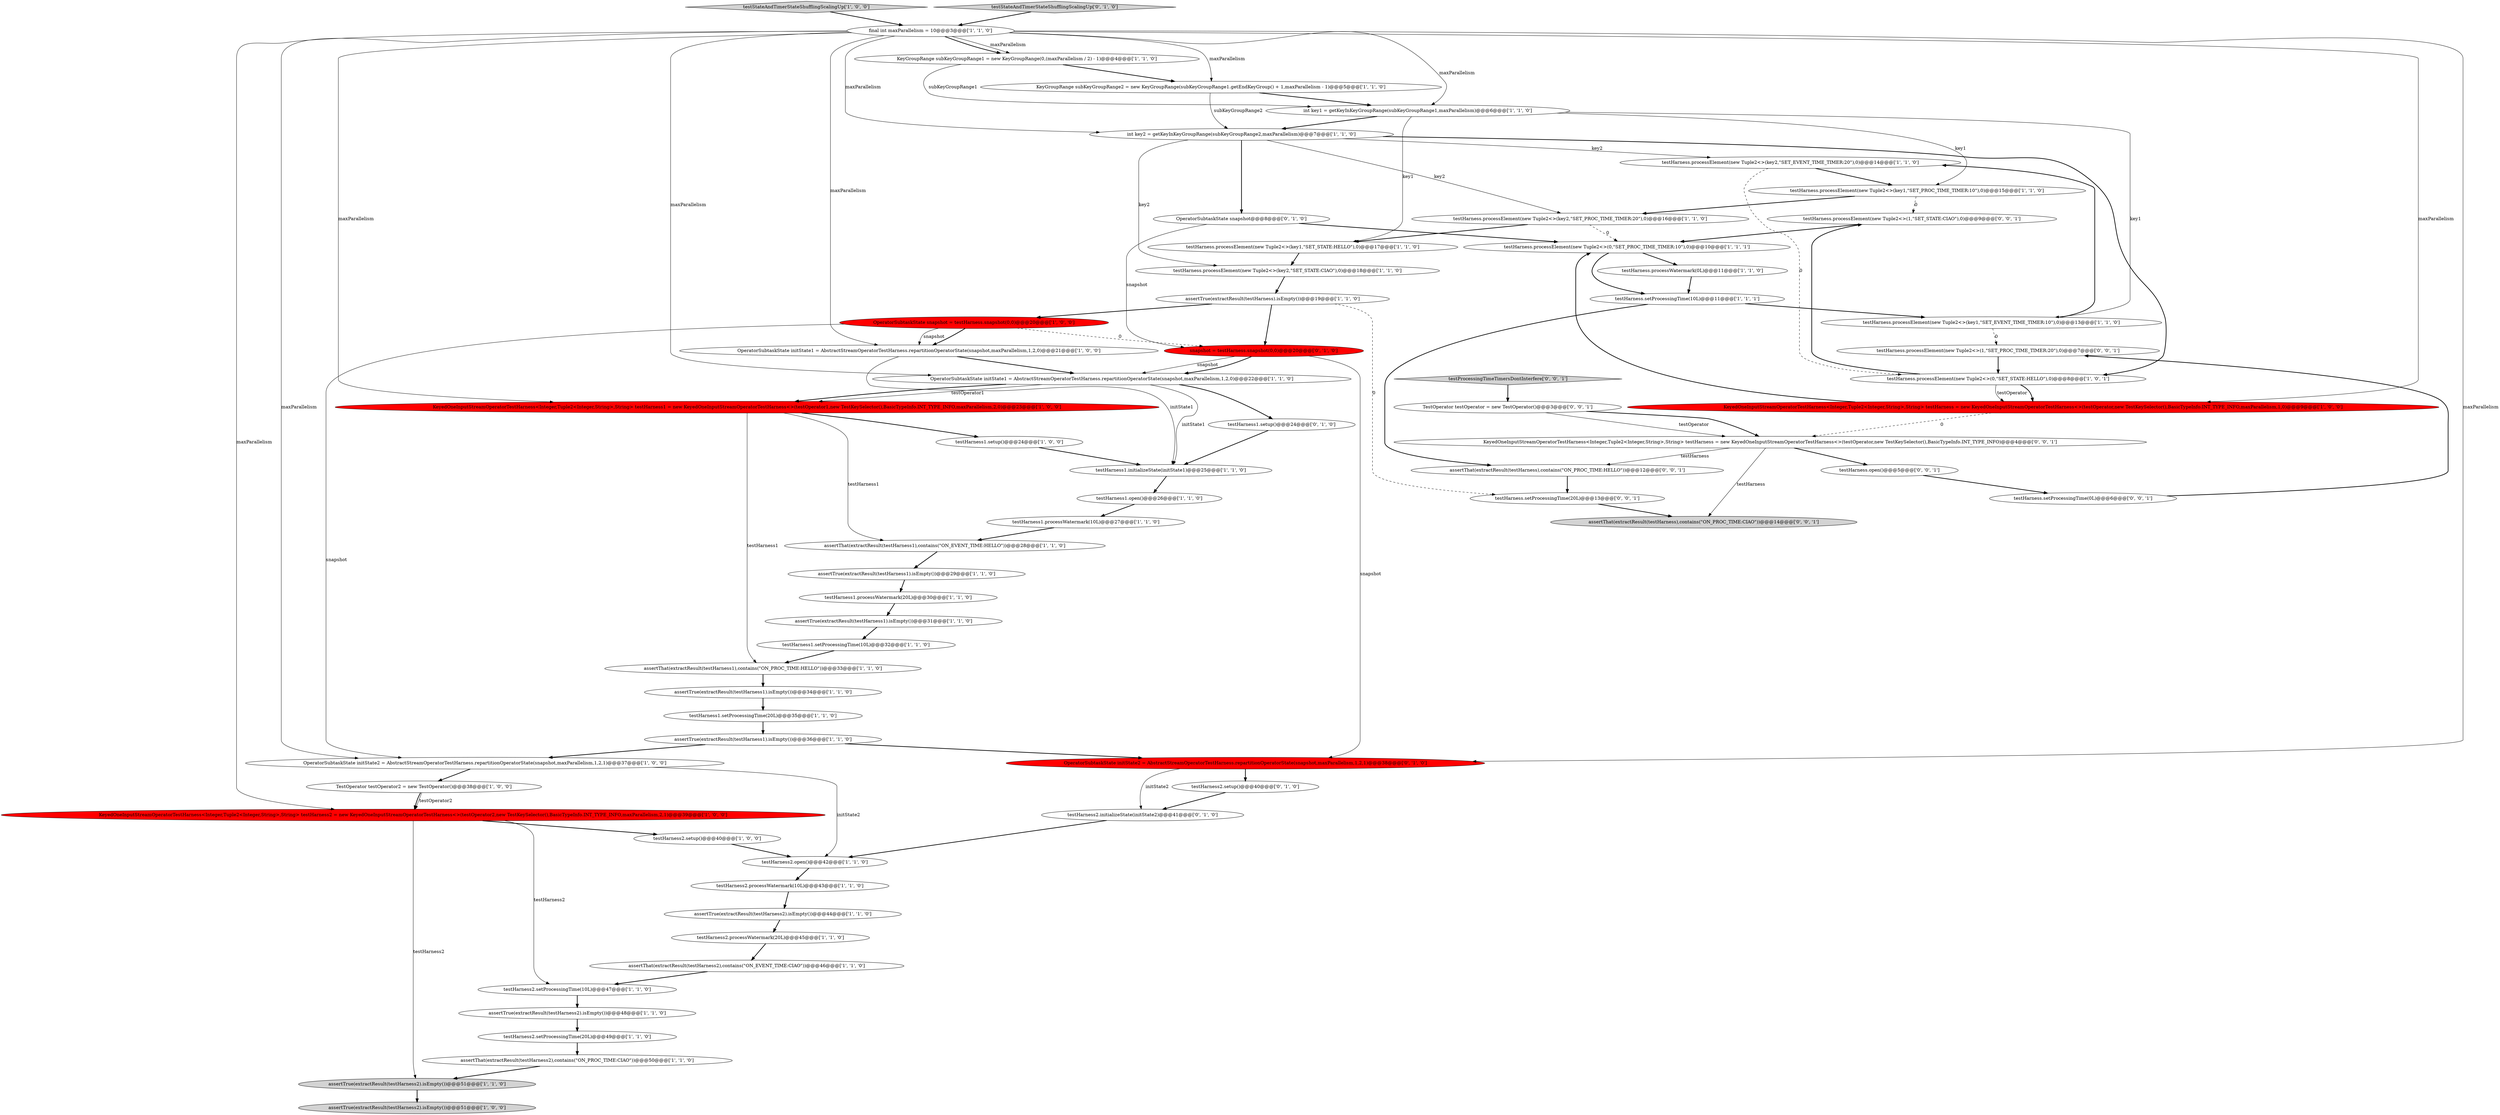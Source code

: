 digraph {
21 [style = filled, label = "testHarness.processElement(new Tuple2<>(key2,\"SET_EVENT_TIME_TIMER:20\"),0)@@@14@@@['1', '1', '0']", fillcolor = white, shape = ellipse image = "AAA0AAABBB1BBB"];
41 [style = filled, label = "assertTrue(extractResult(testHarness1).isEmpty())@@@29@@@['1', '1', '0']", fillcolor = white, shape = ellipse image = "AAA0AAABBB1BBB"];
45 [style = filled, label = "assertTrue(extractResult(testHarness1).isEmpty())@@@31@@@['1', '1', '0']", fillcolor = white, shape = ellipse image = "AAA0AAABBB1BBB"];
54 [style = filled, label = "OperatorSubtaskState initState2 = AbstractStreamOperatorTestHarness.repartitionOperatorState(snapshot,maxParallelism,1,2,1)@@@38@@@['0', '1', '0']", fillcolor = red, shape = ellipse image = "AAA1AAABBB2BBB"];
63 [style = filled, label = "testHarness.setProcessingTime(20L)@@@13@@@['0', '0', '1']", fillcolor = white, shape = ellipse image = "AAA0AAABBB3BBB"];
53 [style = filled, label = "testHarness2.setup()@@@40@@@['0', '1', '0']", fillcolor = white, shape = ellipse image = "AAA0AAABBB2BBB"];
64 [style = filled, label = "KeyedOneInputStreamOperatorTestHarness<Integer,Tuple2<Integer,String>,String> testHarness = new KeyedOneInputStreamOperatorTestHarness<>(testOperator,new TestKeySelector(),BasicTypeInfo.INT_TYPE_INFO)@@@4@@@['0', '0', '1']", fillcolor = white, shape = ellipse image = "AAA0AAABBB3BBB"];
49 [style = filled, label = "OperatorSubtaskState initState1 = AbstractStreamOperatorTestHarness.repartitionOperatorState(snapshot,maxParallelism,1,2,0)@@@21@@@['1', '0', '0']", fillcolor = white, shape = ellipse image = "AAA0AAABBB1BBB"];
44 [style = filled, label = "testHarness2.open()@@@42@@@['1', '1', '0']", fillcolor = white, shape = ellipse image = "AAA0AAABBB1BBB"];
22 [style = filled, label = "assertThat(extractResult(testHarness2),contains(\"ON_EVENT_TIME:CIAO\"))@@@46@@@['1', '1', '0']", fillcolor = white, shape = ellipse image = "AAA0AAABBB1BBB"];
24 [style = filled, label = "testHarness1.setProcessingTime(10L)@@@32@@@['1', '1', '0']", fillcolor = white, shape = ellipse image = "AAA0AAABBB1BBB"];
28 [style = filled, label = "testHarness.processElement(new Tuple2<>(0,\"SET_PROC_TIME_TIMER:10\"),0)@@@10@@@['1', '1', '1']", fillcolor = white, shape = ellipse image = "AAA0AAABBB1BBB"];
36 [style = filled, label = "KeyedOneInputStreamOperatorTestHarness<Integer,Tuple2<Integer,String>,String> testHarness1 = new KeyedOneInputStreamOperatorTestHarness<>(testOperator1,new TestKeySelector(),BasicTypeInfo.INT_TYPE_INFO,maxParallelism,2,0)@@@23@@@['1', '0', '0']", fillcolor = red, shape = ellipse image = "AAA1AAABBB1BBB"];
37 [style = filled, label = "testHarness.processElement(new Tuple2<>(key1,\"SET_EVENT_TIME_TIMER:10\"),0)@@@13@@@['1', '1', '0']", fillcolor = white, shape = ellipse image = "AAA0AAABBB1BBB"];
13 [style = filled, label = "OperatorSubtaskState initState2 = AbstractStreamOperatorTestHarness.repartitionOperatorState(snapshot,maxParallelism,1,2,1)@@@37@@@['1', '0', '0']", fillcolor = white, shape = ellipse image = "AAA0AAABBB1BBB"];
23 [style = filled, label = "testHarness1.initializeState(initState1)@@@25@@@['1', '1', '0']", fillcolor = white, shape = ellipse image = "AAA0AAABBB1BBB"];
27 [style = filled, label = "int key2 = getKeyInKeyGroupRange(subKeyGroupRange2,maxParallelism)@@@7@@@['1', '1', '0']", fillcolor = white, shape = ellipse image = "AAA0AAABBB1BBB"];
19 [style = filled, label = "OperatorSubtaskState snapshot = testHarness.snapshot(0,0)@@@20@@@['1', '0', '0']", fillcolor = red, shape = ellipse image = "AAA1AAABBB1BBB"];
56 [style = filled, label = "testHarness1.setup()@@@24@@@['0', '1', '0']", fillcolor = white, shape = ellipse image = "AAA0AAABBB2BBB"];
7 [style = filled, label = "KeyGroupRange subKeyGroupRange1 = new KeyGroupRange(0,(maxParallelism / 2) - 1)@@@4@@@['1', '1', '0']", fillcolor = white, shape = ellipse image = "AAA0AAABBB1BBB"];
65 [style = filled, label = "TestOperator testOperator = new TestOperator()@@@3@@@['0', '0', '1']", fillcolor = white, shape = ellipse image = "AAA0AAABBB3BBB"];
17 [style = filled, label = "testHarness.processWatermark(0L)@@@11@@@['1', '1', '0']", fillcolor = white, shape = ellipse image = "AAA0AAABBB1BBB"];
11 [style = filled, label = "testHarness1.setup()@@@24@@@['1', '0', '0']", fillcolor = white, shape = ellipse image = "AAA0AAABBB1BBB"];
60 [style = filled, label = "assertThat(extractResult(testHarness),contains(\"ON_PROC_TIME:CIAO\"))@@@14@@@['0', '0', '1']", fillcolor = lightgray, shape = ellipse image = "AAA0AAABBB3BBB"];
40 [style = filled, label = "KeyedOneInputStreamOperatorTestHarness<Integer,Tuple2<Integer,String>,String> testHarness2 = new KeyedOneInputStreamOperatorTestHarness<>(testOperator2,new TestKeySelector(),BasicTypeInfo.INT_TYPE_INFO,maxParallelism,2,1)@@@39@@@['1', '0', '0']", fillcolor = red, shape = ellipse image = "AAA1AAABBB1BBB"];
3 [style = filled, label = "testHarness.processElement(new Tuple2<>(key1,\"SET_PROC_TIME_TIMER:10\"),0)@@@15@@@['1', '1', '0']", fillcolor = white, shape = ellipse image = "AAA0AAABBB1BBB"];
61 [style = filled, label = "testHarness.processElement(new Tuple2<>(1,\"SET_STATE:CIAO\"),0)@@@9@@@['0', '0', '1']", fillcolor = white, shape = ellipse image = "AAA0AAABBB3BBB"];
1 [style = filled, label = "testHarness2.setProcessingTime(20L)@@@49@@@['1', '1', '0']", fillcolor = white, shape = ellipse image = "AAA0AAABBB1BBB"];
29 [style = filled, label = "testHarness.processElement(new Tuple2<>(key2,\"SET_PROC_TIME_TIMER:20\"),0)@@@16@@@['1', '1', '0']", fillcolor = white, shape = ellipse image = "AAA0AAABBB1BBB"];
42 [style = filled, label = "KeyedOneInputStreamOperatorTestHarness<Integer,Tuple2<Integer,String>,String> testHarness = new KeyedOneInputStreamOperatorTestHarness<>(testOperator,new TestKeySelector(),BasicTypeInfo.INT_TYPE_INFO,maxParallelism,1,0)@@@9@@@['1', '0', '0']", fillcolor = red, shape = ellipse image = "AAA1AAABBB1BBB"];
34 [style = filled, label = "int key1 = getKeyInKeyGroupRange(subKeyGroupRange1,maxParallelism)@@@6@@@['1', '1', '0']", fillcolor = white, shape = ellipse image = "AAA0AAABBB1BBB"];
14 [style = filled, label = "OperatorSubtaskState initState1 = AbstractStreamOperatorTestHarness.repartitionOperatorState(snapshot,maxParallelism,1,2,0)@@@22@@@['1', '1', '0']", fillcolor = white, shape = ellipse image = "AAA0AAABBB1BBB"];
59 [style = filled, label = "testHarness.setProcessingTime(0L)@@@6@@@['0', '0', '1']", fillcolor = white, shape = ellipse image = "AAA0AAABBB3BBB"];
10 [style = filled, label = "testHarness1.processWatermark(10L)@@@27@@@['1', '1', '0']", fillcolor = white, shape = ellipse image = "AAA0AAABBB1BBB"];
18 [style = filled, label = "testHarness2.processWatermark(20L)@@@45@@@['1', '1', '0']", fillcolor = white, shape = ellipse image = "AAA0AAABBB1BBB"];
6 [style = filled, label = "testStateAndTimerStateShufflingScalingUp['1', '0', '0']", fillcolor = lightgray, shape = diamond image = "AAA0AAABBB1BBB"];
62 [style = filled, label = "assertThat(extractResult(testHarness),contains(\"ON_PROC_TIME:HELLO\"))@@@12@@@['0', '0', '1']", fillcolor = white, shape = ellipse image = "AAA0AAABBB3BBB"];
12 [style = filled, label = "assertTrue(extractResult(testHarness1).isEmpty())@@@34@@@['1', '1', '0']", fillcolor = white, shape = ellipse image = "AAA0AAABBB1BBB"];
20 [style = filled, label = "testHarness2.setProcessingTime(10L)@@@47@@@['1', '1', '0']", fillcolor = white, shape = ellipse image = "AAA0AAABBB1BBB"];
43 [style = filled, label = "assertTrue(extractResult(testHarness2).isEmpty())@@@51@@@['1', '0', '0']", fillcolor = lightgray, shape = ellipse image = "AAA0AAABBB1BBB"];
50 [style = filled, label = "OperatorSubtaskState snapshot@@@8@@@['0', '1', '0']", fillcolor = white, shape = ellipse image = "AAA0AAABBB2BBB"];
47 [style = filled, label = "assertThat(extractResult(testHarness1),contains(\"ON_EVENT_TIME:HELLO\"))@@@28@@@['1', '1', '0']", fillcolor = white, shape = ellipse image = "AAA0AAABBB1BBB"];
33 [style = filled, label = "testHarness2.setup()@@@40@@@['1', '0', '0']", fillcolor = white, shape = ellipse image = "AAA0AAABBB1BBB"];
4 [style = filled, label = "assertTrue(extractResult(testHarness2).isEmpty())@@@48@@@['1', '1', '0']", fillcolor = white, shape = ellipse image = "AAA0AAABBB1BBB"];
2 [style = filled, label = "testHarness1.open()@@@26@@@['1', '1', '0']", fillcolor = white, shape = ellipse image = "AAA0AAABBB1BBB"];
8 [style = filled, label = "assertTrue(extractResult(testHarness).isEmpty())@@@19@@@['1', '1', '0']", fillcolor = white, shape = ellipse image = "AAA0AAABBB1BBB"];
66 [style = filled, label = "testProcessingTimeTimersDontInterfere['0', '0', '1']", fillcolor = lightgray, shape = diamond image = "AAA0AAABBB3BBB"];
16 [style = filled, label = "testHarness1.processWatermark(20L)@@@30@@@['1', '1', '0']", fillcolor = white, shape = ellipse image = "AAA0AAABBB1BBB"];
26 [style = filled, label = "testHarness.processElement(new Tuple2<>(key1,\"SET_STATE:HELLO\"),0)@@@17@@@['1', '1', '0']", fillcolor = white, shape = ellipse image = "AAA0AAABBB1BBB"];
46 [style = filled, label = "testHarness1.setProcessingTime(20L)@@@35@@@['1', '1', '0']", fillcolor = white, shape = ellipse image = "AAA0AAABBB1BBB"];
51 [style = filled, label = "testHarness2.initializeState(initState2)@@@41@@@['0', '1', '0']", fillcolor = white, shape = ellipse image = "AAA0AAABBB2BBB"];
55 [style = filled, label = "snapshot = testHarness.snapshot(0,0)@@@20@@@['0', '1', '0']", fillcolor = red, shape = ellipse image = "AAA1AAABBB2BBB"];
32 [style = filled, label = "final int maxParallelism = 10@@@3@@@['1', '1', '0']", fillcolor = white, shape = ellipse image = "AAA0AAABBB1BBB"];
58 [style = filled, label = "testHarness.processElement(new Tuple2<>(1,\"SET_PROC_TIME_TIMER:20\"),0)@@@7@@@['0', '0', '1']", fillcolor = white, shape = ellipse image = "AAA0AAABBB3BBB"];
52 [style = filled, label = "testStateAndTimerStateShufflingScalingUp['0', '1', '0']", fillcolor = lightgray, shape = diamond image = "AAA0AAABBB2BBB"];
48 [style = filled, label = "testHarness.processElement(new Tuple2<>(key2,\"SET_STATE:CIAO\"),0)@@@18@@@['1', '1', '0']", fillcolor = white, shape = ellipse image = "AAA0AAABBB1BBB"];
57 [style = filled, label = "testHarness.open()@@@5@@@['0', '0', '1']", fillcolor = white, shape = ellipse image = "AAA0AAABBB3BBB"];
38 [style = filled, label = "assertTrue(extractResult(testHarness1).isEmpty())@@@36@@@['1', '1', '0']", fillcolor = white, shape = ellipse image = "AAA0AAABBB1BBB"];
39 [style = filled, label = "TestOperator testOperator2 = new TestOperator()@@@38@@@['1', '0', '0']", fillcolor = white, shape = ellipse image = "AAA0AAABBB1BBB"];
30 [style = filled, label = "KeyGroupRange subKeyGroupRange2 = new KeyGroupRange(subKeyGroupRange1.getEndKeyGroup() + 1,maxParallelism - 1)@@@5@@@['1', '1', '0']", fillcolor = white, shape = ellipse image = "AAA0AAABBB1BBB"];
0 [style = filled, label = "testHarness.processElement(new Tuple2<>(0,\"SET_STATE:HELLO\"),0)@@@8@@@['1', '0', '1']", fillcolor = white, shape = ellipse image = "AAA0AAABBB1BBB"];
31 [style = filled, label = "testHarness.setProcessingTime(10L)@@@11@@@['1', '1', '1']", fillcolor = white, shape = ellipse image = "AAA0AAABBB1BBB"];
9 [style = filled, label = "assertThat(extractResult(testHarness1),contains(\"ON_PROC_TIME:HELLO\"))@@@33@@@['1', '1', '0']", fillcolor = white, shape = ellipse image = "AAA0AAABBB1BBB"];
25 [style = filled, label = "assertThat(extractResult(testHarness2),contains(\"ON_PROC_TIME:CIAO\"))@@@50@@@['1', '1', '0']", fillcolor = white, shape = ellipse image = "AAA0AAABBB1BBB"];
35 [style = filled, label = "assertTrue(extractResult(testHarness2).isEmpty())@@@51@@@['1', '1', '0']", fillcolor = lightgray, shape = ellipse image = "AAA0AAABBB1BBB"];
5 [style = filled, label = "assertTrue(extractResult(testHarness2).isEmpty())@@@44@@@['1', '1', '0']", fillcolor = white, shape = ellipse image = "AAA0AAABBB1BBB"];
15 [style = filled, label = "testHarness2.processWatermark(10L)@@@43@@@['1', '1', '0']", fillcolor = white, shape = ellipse image = "AAA0AAABBB1BBB"];
21->0 [style = dashed, label="0"];
31->37 [style = bold, label=""];
36->47 [style = solid, label="testHarness1"];
32->27 [style = solid, label="maxParallelism"];
32->30 [style = solid, label="maxParallelism"];
7->30 [style = bold, label=""];
7->34 [style = solid, label="subKeyGroupRange1"];
55->14 [style = solid, label="snapshot"];
58->0 [style = bold, label=""];
49->14 [style = bold, label=""];
55->14 [style = bold, label=""];
44->15 [style = bold, label=""];
27->48 [style = solid, label="key2"];
42->64 [style = dashed, label="0"];
59->58 [style = bold, label=""];
57->59 [style = bold, label=""];
35->43 [style = bold, label=""];
54->51 [style = solid, label="initState2"];
25->35 [style = bold, label=""];
36->11 [style = bold, label=""];
45->24 [style = bold, label=""];
13->44 [style = solid, label="initState2"];
18->22 [style = bold, label=""];
54->53 [style = bold, label=""];
33->44 [style = bold, label=""];
21->3 [style = bold, label=""];
19->13 [style = solid, label="snapshot"];
6->32 [style = bold, label=""];
32->42 [style = solid, label="maxParallelism"];
46->38 [style = bold, label=""];
27->0 [style = bold, label=""];
16->45 [style = bold, label=""];
65->64 [style = solid, label="testOperator"];
0->42 [style = bold, label=""];
37->21 [style = bold, label=""];
51->44 [style = bold, label=""];
32->54 [style = solid, label="maxParallelism"];
32->7 [style = bold, label=""];
30->34 [style = bold, label=""];
14->56 [style = bold, label=""];
50->28 [style = bold, label=""];
49->23 [style = solid, label="initState1"];
29->26 [style = bold, label=""];
32->49 [style = solid, label="maxParallelism"];
14->36 [style = solid, label="testOperator1"];
55->54 [style = solid, label="snapshot"];
22->20 [style = bold, label=""];
56->23 [style = bold, label=""];
34->37 [style = solid, label="key1"];
47->41 [style = bold, label=""];
19->55 [style = dashed, label="0"];
8->55 [style = bold, label=""];
39->40 [style = solid, label="testOperator2"];
26->48 [style = bold, label=""];
61->28 [style = bold, label=""];
64->57 [style = bold, label=""];
3->29 [style = bold, label=""];
14->36 [style = bold, label=""];
27->21 [style = solid, label="key2"];
66->65 [style = bold, label=""];
32->36 [style = solid, label="maxParallelism"];
3->61 [style = dashed, label="0"];
38->54 [style = bold, label=""];
28->31 [style = bold, label=""];
37->58 [style = dashed, label="0"];
13->39 [style = bold, label=""];
5->18 [style = bold, label=""];
64->60 [style = solid, label="testHarness"];
0->42 [style = solid, label="testOperator"];
29->28 [style = dashed, label="0"];
2->10 [style = bold, label=""];
40->35 [style = solid, label="testHarness2"];
32->34 [style = solid, label="maxParallelism"];
40->33 [style = bold, label=""];
12->46 [style = bold, label=""];
50->55 [style = solid, label="snapshot"];
63->60 [style = bold, label=""];
8->63 [style = dashed, label="0"];
0->61 [style = bold, label=""];
39->40 [style = bold, label=""];
30->27 [style = solid, label="subKeyGroupRange2"];
28->17 [style = bold, label=""];
41->16 [style = bold, label=""];
4->1 [style = bold, label=""];
23->2 [style = bold, label=""];
9->12 [style = bold, label=""];
42->28 [style = bold, label=""];
40->20 [style = solid, label="testHarness2"];
1->25 [style = bold, label=""];
34->3 [style = solid, label="key1"];
24->9 [style = bold, label=""];
53->51 [style = bold, label=""];
8->19 [style = bold, label=""];
17->31 [style = bold, label=""];
65->64 [style = bold, label=""];
62->63 [style = bold, label=""];
27->29 [style = solid, label="key2"];
48->8 [style = bold, label=""];
15->5 [style = bold, label=""];
20->4 [style = bold, label=""];
34->26 [style = solid, label="key1"];
36->9 [style = solid, label="testHarness1"];
14->23 [style = solid, label="initState1"];
32->14 [style = solid, label="maxParallelism"];
32->13 [style = solid, label="maxParallelism"];
52->32 [style = bold, label=""];
19->49 [style = bold, label=""];
19->49 [style = solid, label="snapshot"];
27->50 [style = bold, label=""];
10->47 [style = bold, label=""];
32->40 [style = solid, label="maxParallelism"];
32->7 [style = solid, label="maxParallelism"];
31->62 [style = bold, label=""];
38->13 [style = bold, label=""];
64->62 [style = solid, label="testHarness"];
11->23 [style = bold, label=""];
34->27 [style = bold, label=""];
}
